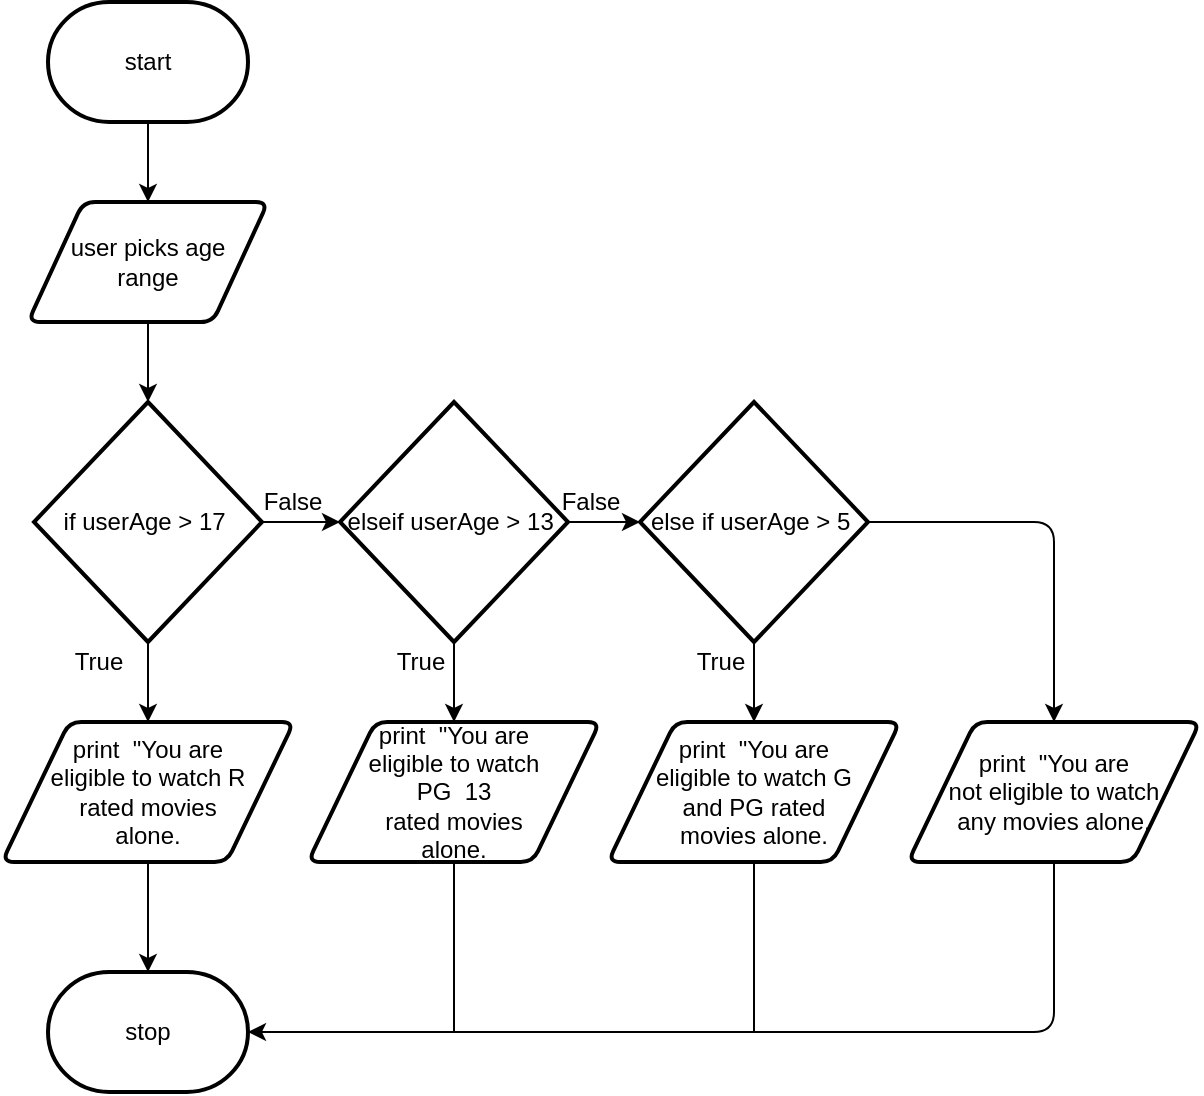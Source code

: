 <mxfile>
    <diagram id="YMMfDxCMqk6N-fTeuSKD" name="Page-1">
        <mxGraphModel dx="594" dy="569" grid="1" gridSize="10" guides="1" tooltips="1" connect="1" arrows="1" fold="1" page="1" pageScale="1" pageWidth="827" pageHeight="1169" math="0" shadow="0">
            <root>
                <mxCell id="0"/>
                <mxCell id="1" parent="0"/>
                <mxCell id="4" style="edgeStyle=none;html=1;" parent="1" source="2" target="3" edge="1">
                    <mxGeometry relative="1" as="geometry"/>
                </mxCell>
                <mxCell id="2" value="start" style="strokeWidth=2;html=1;shape=mxgraph.flowchart.terminator;whiteSpace=wrap;" parent="1" vertex="1">
                    <mxGeometry x="364" y="40" width="100" height="60" as="geometry"/>
                </mxCell>
                <mxCell id="6" style="edgeStyle=none;html=1;" parent="1" source="3" target="5" edge="1">
                    <mxGeometry relative="1" as="geometry"/>
                </mxCell>
                <mxCell id="3" value="user picks age &lt;br&gt;range" style="shape=parallelogram;html=1;strokeWidth=2;perimeter=parallelogramPerimeter;whiteSpace=wrap;rounded=1;arcSize=12;size=0.23;" parent="1" vertex="1">
                    <mxGeometry x="354" y="140" width="120" height="60" as="geometry"/>
                </mxCell>
                <mxCell id="9" style="edgeStyle=none;html=1;" parent="1" source="5" target="8" edge="1">
                    <mxGeometry relative="1" as="geometry"/>
                </mxCell>
                <mxCell id="13" style="edgeStyle=none;html=1;" parent="1" source="5" target="12" edge="1">
                    <mxGeometry relative="1" as="geometry"/>
                </mxCell>
                <mxCell id="5" value="if userAge &amp;gt; 17&amp;nbsp;" style="strokeWidth=2;html=1;shape=mxgraph.flowchart.decision;whiteSpace=wrap;" parent="1" vertex="1">
                    <mxGeometry x="357" y="240" width="114" height="120" as="geometry"/>
                </mxCell>
                <mxCell id="15" style="edgeStyle=none;html=1;" parent="1" source="8" target="14" edge="1">
                    <mxGeometry relative="1" as="geometry"/>
                </mxCell>
                <mxCell id="18" style="edgeStyle=none;html=1;entryX=0;entryY=0.5;entryDx=0;entryDy=0;entryPerimeter=0;" parent="1" source="8" target="10" edge="1">
                    <mxGeometry relative="1" as="geometry"/>
                </mxCell>
                <mxCell id="8" value="elseif userAge &amp;gt; 13&amp;nbsp;" style="strokeWidth=2;html=1;shape=mxgraph.flowchart.decision;whiteSpace=wrap;" parent="1" vertex="1">
                    <mxGeometry x="510" y="240" width="114" height="120" as="geometry"/>
                </mxCell>
                <mxCell id="17" style="edgeStyle=none;html=1;" parent="1" source="10" target="16" edge="1">
                    <mxGeometry relative="1" as="geometry"/>
                </mxCell>
                <mxCell id="10" value="else if userAge &amp;gt; 5&amp;nbsp;" style="strokeWidth=2;html=1;shape=mxgraph.flowchart.decision;whiteSpace=wrap;" parent="1" vertex="1">
                    <mxGeometry x="660" y="240" width="114" height="120" as="geometry"/>
                </mxCell>
                <mxCell id="33" style="edgeStyle=none;html=1;entryX=0.5;entryY=0;entryDx=0;entryDy=0;entryPerimeter=0;" parent="1" source="12" target="32" edge="1">
                    <mxGeometry relative="1" as="geometry"/>
                </mxCell>
                <mxCell id="12" value="print&amp;nbsp; &quot;You are &lt;br&gt;eligible to watch R &lt;br&gt;rated movies &lt;br&gt;alone." style="shape=parallelogram;html=1;strokeWidth=2;perimeter=parallelogramPerimeter;whiteSpace=wrap;rounded=1;arcSize=12;size=0.23;" parent="1" vertex="1">
                    <mxGeometry x="341" y="400" width="146" height="70" as="geometry"/>
                </mxCell>
                <mxCell id="14" value="print&amp;nbsp; &quot;You are &lt;br&gt;eligible to watch &lt;br&gt;PG&amp;nbsp; 13&lt;br&gt;rated movies &lt;br&gt;alone." style="shape=parallelogram;html=1;strokeWidth=2;perimeter=parallelogramPerimeter;whiteSpace=wrap;rounded=1;arcSize=12;size=0.23;" parent="1" vertex="1">
                    <mxGeometry x="494" y="400" width="146" height="70" as="geometry"/>
                </mxCell>
                <mxCell id="16" value="print&amp;nbsp; &quot;You are &lt;br&gt;eligible to watch G &lt;br&gt;and PG rated &lt;br&gt;movies alone." style="shape=parallelogram;html=1;strokeWidth=2;perimeter=parallelogramPerimeter;whiteSpace=wrap;rounded=1;arcSize=12;size=0.23;" parent="1" vertex="1">
                    <mxGeometry x="644" y="400" width="146" height="70" as="geometry"/>
                </mxCell>
                <mxCell id="19" value="False" style="text;html=1;align=center;verticalAlign=middle;resizable=0;points=[];autosize=1;strokeColor=none;fillColor=none;" parent="1" vertex="1">
                    <mxGeometry x="461" y="280" width="50" height="20" as="geometry"/>
                </mxCell>
                <mxCell id="22" value="False" style="text;html=1;align=center;verticalAlign=middle;resizable=0;points=[];autosize=1;strokeColor=none;fillColor=none;" parent="1" vertex="1">
                    <mxGeometry x="610" y="280" width="50" height="20" as="geometry"/>
                </mxCell>
                <mxCell id="23" value="True" style="text;html=1;align=center;verticalAlign=middle;resizable=0;points=[];autosize=1;strokeColor=none;fillColor=none;" parent="1" vertex="1">
                    <mxGeometry x="369" y="360" width="40" height="20" as="geometry"/>
                </mxCell>
                <mxCell id="24" value="True" style="text;html=1;align=center;verticalAlign=middle;resizable=0;points=[];autosize=1;strokeColor=none;fillColor=none;" parent="1" vertex="1">
                    <mxGeometry x="530" y="360" width="40" height="20" as="geometry"/>
                </mxCell>
                <mxCell id="25" value="True" style="text;html=1;align=center;verticalAlign=middle;resizable=0;points=[];autosize=1;strokeColor=none;fillColor=none;" parent="1" vertex="1">
                    <mxGeometry x="680" y="360" width="40" height="20" as="geometry"/>
                </mxCell>
                <mxCell id="29" value="print&amp;nbsp; &quot;You are &lt;br&gt;not eligible to watch &lt;br&gt;any movies alone." style="shape=parallelogram;html=1;strokeWidth=2;perimeter=parallelogramPerimeter;whiteSpace=wrap;rounded=1;arcSize=12;size=0.23;" parent="1" vertex="1">
                    <mxGeometry x="794" y="400" width="146" height="70" as="geometry"/>
                </mxCell>
                <mxCell id="32" value="stop" style="strokeWidth=2;html=1;shape=mxgraph.flowchart.terminator;whiteSpace=wrap;" parent="1" vertex="1">
                    <mxGeometry x="364" y="525" width="100" height="60" as="geometry"/>
                </mxCell>
                <mxCell id="42" value="" style="line;strokeWidth=1;html=1;rotation=90;" parent="1" vertex="1">
                    <mxGeometry x="674" y="507" width="86" height="10" as="geometry"/>
                </mxCell>
                <mxCell id="43" value="" style="line;strokeWidth=1;html=1;rotation=90;" parent="1" vertex="1">
                    <mxGeometry x="524" y="507" width="86" height="10" as="geometry"/>
                </mxCell>
                <mxCell id="45" value="" style="edgeStyle=segmentEdgeStyle;endArrow=classic;html=1;exitX=1;exitY=0.5;exitDx=0;exitDy=0;exitPerimeter=0;entryX=0.5;entryY=0;entryDx=0;entryDy=0;" edge="1" parent="1" source="10" target="29">
                    <mxGeometry width="50" height="50" relative="1" as="geometry">
                        <mxPoint x="790" y="320" as="sourcePoint"/>
                        <mxPoint x="840" y="270" as="targetPoint"/>
                    </mxGeometry>
                </mxCell>
                <mxCell id="46" value="" style="edgeStyle=segmentEdgeStyle;endArrow=classic;html=1;exitX=0.5;exitY=1;exitDx=0;exitDy=0;entryX=1;entryY=0.5;entryDx=0;entryDy=0;entryPerimeter=0;" edge="1" parent="1" source="29" target="32">
                    <mxGeometry width="50" height="50" relative="1" as="geometry">
                        <mxPoint x="827" y="557" as="sourcePoint"/>
                        <mxPoint x="620" y="610" as="targetPoint"/>
                        <Array as="points">
                            <mxPoint x="867" y="555"/>
                        </Array>
                    </mxGeometry>
                </mxCell>
            </root>
        </mxGraphModel>
    </diagram>
</mxfile>